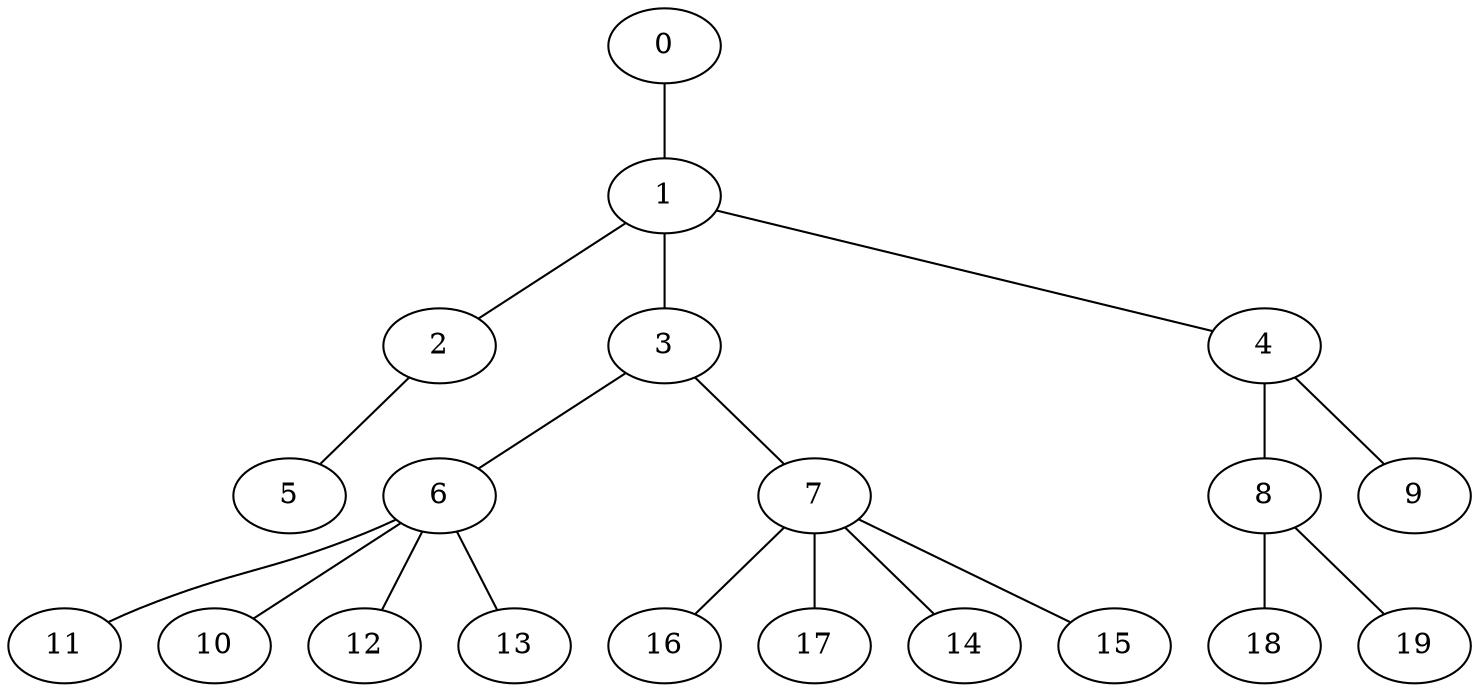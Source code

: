 
graph graphname {
    0 -- 1
1 -- 2
1 -- 3
1 -- 4
2 -- 5
3 -- 6
3 -- 7
4 -- 8
4 -- 9
6 -- 11
6 -- 10
6 -- 12
6 -- 13
7 -- 16
7 -- 17
7 -- 14
7 -- 15
8 -- 18
8 -- 19

}
